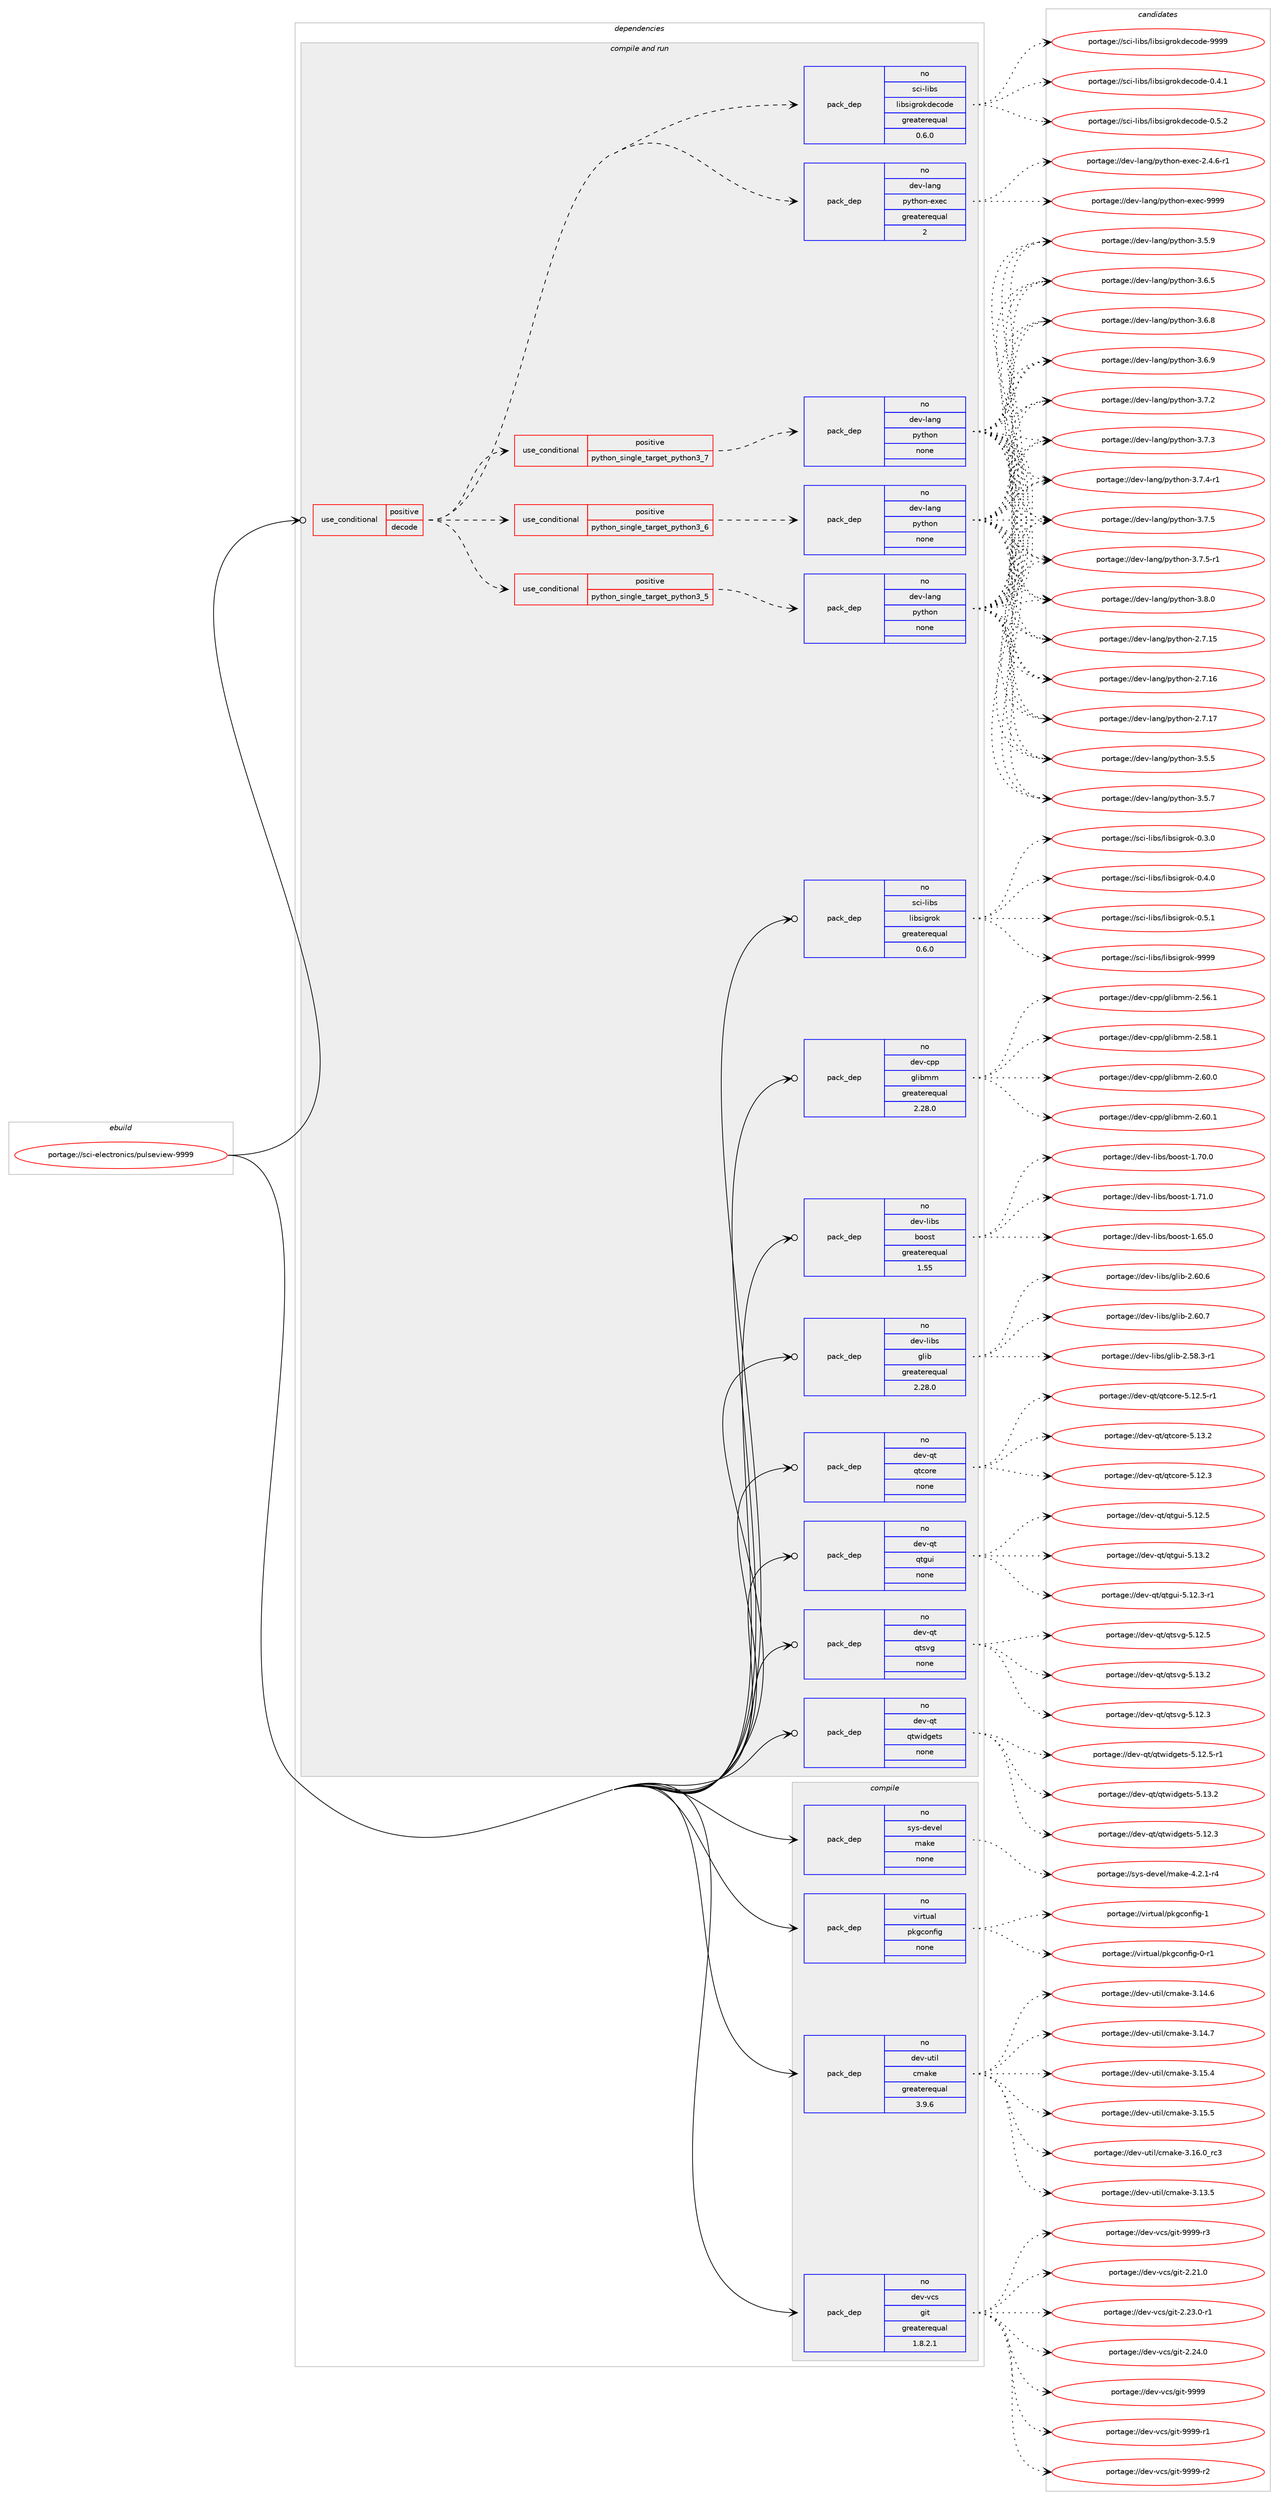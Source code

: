 digraph prolog {

# *************
# Graph options
# *************

newrank=true;
concentrate=true;
compound=true;
graph [rankdir=LR,fontname=Helvetica,fontsize=10,ranksep=1.5];#, ranksep=2.5, nodesep=0.2];
edge  [arrowhead=vee];
node  [fontname=Helvetica,fontsize=10];

# **********
# The ebuild
# **********

subgraph cluster_leftcol {
color=gray;
rank=same;
label=<<i>ebuild</i>>;
id [label="portage://sci-electronics/pulseview-9999", color=red, width=4, href="../sci-electronics/pulseview-9999.svg"];
}

# ****************
# The dependencies
# ****************

subgraph cluster_midcol {
color=gray;
label=<<i>dependencies</i>>;
subgraph cluster_compile {
fillcolor="#eeeeee";
style=filled;
label=<<i>compile</i>>;
subgraph pack284305 {
dependency386604 [label=<<TABLE BORDER="0" CELLBORDER="1" CELLSPACING="0" CELLPADDING="4" WIDTH="220"><TR><TD ROWSPAN="6" CELLPADDING="30">pack_dep</TD></TR><TR><TD WIDTH="110">no</TD></TR><TR><TD>dev-util</TD></TR><TR><TD>cmake</TD></TR><TR><TD>greaterequal</TD></TR><TR><TD>3.9.6</TD></TR></TABLE>>, shape=none, color=blue];
}
id:e -> dependency386604:w [weight=20,style="solid",arrowhead="vee"];
subgraph pack284306 {
dependency386605 [label=<<TABLE BORDER="0" CELLBORDER="1" CELLSPACING="0" CELLPADDING="4" WIDTH="220"><TR><TD ROWSPAN="6" CELLPADDING="30">pack_dep</TD></TR><TR><TD WIDTH="110">no</TD></TR><TR><TD>dev-vcs</TD></TR><TR><TD>git</TD></TR><TR><TD>greaterequal</TD></TR><TR><TD>1.8.2.1</TD></TR></TABLE>>, shape=none, color=blue];
}
id:e -> dependency386605:w [weight=20,style="solid",arrowhead="vee"];
subgraph pack284307 {
dependency386606 [label=<<TABLE BORDER="0" CELLBORDER="1" CELLSPACING="0" CELLPADDING="4" WIDTH="220"><TR><TD ROWSPAN="6" CELLPADDING="30">pack_dep</TD></TR><TR><TD WIDTH="110">no</TD></TR><TR><TD>sys-devel</TD></TR><TR><TD>make</TD></TR><TR><TD>none</TD></TR><TR><TD></TD></TR></TABLE>>, shape=none, color=blue];
}
id:e -> dependency386606:w [weight=20,style="solid",arrowhead="vee"];
subgraph pack284308 {
dependency386607 [label=<<TABLE BORDER="0" CELLBORDER="1" CELLSPACING="0" CELLPADDING="4" WIDTH="220"><TR><TD ROWSPAN="6" CELLPADDING="30">pack_dep</TD></TR><TR><TD WIDTH="110">no</TD></TR><TR><TD>virtual</TD></TR><TR><TD>pkgconfig</TD></TR><TR><TD>none</TD></TR><TR><TD></TD></TR></TABLE>>, shape=none, color=blue];
}
id:e -> dependency386607:w [weight=20,style="solid",arrowhead="vee"];
}
subgraph cluster_compileandrun {
fillcolor="#eeeeee";
style=filled;
label=<<i>compile and run</i>>;
subgraph cond95745 {
dependency386608 [label=<<TABLE BORDER="0" CELLBORDER="1" CELLSPACING="0" CELLPADDING="4"><TR><TD ROWSPAN="3" CELLPADDING="10">use_conditional</TD></TR><TR><TD>positive</TD></TR><TR><TD>decode</TD></TR></TABLE>>, shape=none, color=red];
subgraph pack284309 {
dependency386609 [label=<<TABLE BORDER="0" CELLBORDER="1" CELLSPACING="0" CELLPADDING="4" WIDTH="220"><TR><TD ROWSPAN="6" CELLPADDING="30">pack_dep</TD></TR><TR><TD WIDTH="110">no</TD></TR><TR><TD>sci-libs</TD></TR><TR><TD>libsigrokdecode</TD></TR><TR><TD>greaterequal</TD></TR><TR><TD>0.6.0</TD></TR></TABLE>>, shape=none, color=blue];
}
dependency386608:e -> dependency386609:w [weight=20,style="dashed",arrowhead="vee"];
subgraph cond95746 {
dependency386610 [label=<<TABLE BORDER="0" CELLBORDER="1" CELLSPACING="0" CELLPADDING="4"><TR><TD ROWSPAN="3" CELLPADDING="10">use_conditional</TD></TR><TR><TD>positive</TD></TR><TR><TD>python_single_target_python3_5</TD></TR></TABLE>>, shape=none, color=red];
subgraph pack284310 {
dependency386611 [label=<<TABLE BORDER="0" CELLBORDER="1" CELLSPACING="0" CELLPADDING="4" WIDTH="220"><TR><TD ROWSPAN="6" CELLPADDING="30">pack_dep</TD></TR><TR><TD WIDTH="110">no</TD></TR><TR><TD>dev-lang</TD></TR><TR><TD>python</TD></TR><TR><TD>none</TD></TR><TR><TD></TD></TR></TABLE>>, shape=none, color=blue];
}
dependency386610:e -> dependency386611:w [weight=20,style="dashed",arrowhead="vee"];
}
dependency386608:e -> dependency386610:w [weight=20,style="dashed",arrowhead="vee"];
subgraph cond95747 {
dependency386612 [label=<<TABLE BORDER="0" CELLBORDER="1" CELLSPACING="0" CELLPADDING="4"><TR><TD ROWSPAN="3" CELLPADDING="10">use_conditional</TD></TR><TR><TD>positive</TD></TR><TR><TD>python_single_target_python3_6</TD></TR></TABLE>>, shape=none, color=red];
subgraph pack284311 {
dependency386613 [label=<<TABLE BORDER="0" CELLBORDER="1" CELLSPACING="0" CELLPADDING="4" WIDTH="220"><TR><TD ROWSPAN="6" CELLPADDING="30">pack_dep</TD></TR><TR><TD WIDTH="110">no</TD></TR><TR><TD>dev-lang</TD></TR><TR><TD>python</TD></TR><TR><TD>none</TD></TR><TR><TD></TD></TR></TABLE>>, shape=none, color=blue];
}
dependency386612:e -> dependency386613:w [weight=20,style="dashed",arrowhead="vee"];
}
dependency386608:e -> dependency386612:w [weight=20,style="dashed",arrowhead="vee"];
subgraph cond95748 {
dependency386614 [label=<<TABLE BORDER="0" CELLBORDER="1" CELLSPACING="0" CELLPADDING="4"><TR><TD ROWSPAN="3" CELLPADDING="10">use_conditional</TD></TR><TR><TD>positive</TD></TR><TR><TD>python_single_target_python3_7</TD></TR></TABLE>>, shape=none, color=red];
subgraph pack284312 {
dependency386615 [label=<<TABLE BORDER="0" CELLBORDER="1" CELLSPACING="0" CELLPADDING="4" WIDTH="220"><TR><TD ROWSPAN="6" CELLPADDING="30">pack_dep</TD></TR><TR><TD WIDTH="110">no</TD></TR><TR><TD>dev-lang</TD></TR><TR><TD>python</TD></TR><TR><TD>none</TD></TR><TR><TD></TD></TR></TABLE>>, shape=none, color=blue];
}
dependency386614:e -> dependency386615:w [weight=20,style="dashed",arrowhead="vee"];
}
dependency386608:e -> dependency386614:w [weight=20,style="dashed",arrowhead="vee"];
subgraph pack284313 {
dependency386616 [label=<<TABLE BORDER="0" CELLBORDER="1" CELLSPACING="0" CELLPADDING="4" WIDTH="220"><TR><TD ROWSPAN="6" CELLPADDING="30">pack_dep</TD></TR><TR><TD WIDTH="110">no</TD></TR><TR><TD>dev-lang</TD></TR><TR><TD>python-exec</TD></TR><TR><TD>greaterequal</TD></TR><TR><TD>2</TD></TR></TABLE>>, shape=none, color=blue];
}
dependency386608:e -> dependency386616:w [weight=20,style="dashed",arrowhead="vee"];
}
id:e -> dependency386608:w [weight=20,style="solid",arrowhead="odotvee"];
subgraph pack284314 {
dependency386617 [label=<<TABLE BORDER="0" CELLBORDER="1" CELLSPACING="0" CELLPADDING="4" WIDTH="220"><TR><TD ROWSPAN="6" CELLPADDING="30">pack_dep</TD></TR><TR><TD WIDTH="110">no</TD></TR><TR><TD>dev-cpp</TD></TR><TR><TD>glibmm</TD></TR><TR><TD>greaterequal</TD></TR><TR><TD>2.28.0</TD></TR></TABLE>>, shape=none, color=blue];
}
id:e -> dependency386617:w [weight=20,style="solid",arrowhead="odotvee"];
subgraph pack284315 {
dependency386618 [label=<<TABLE BORDER="0" CELLBORDER="1" CELLSPACING="0" CELLPADDING="4" WIDTH="220"><TR><TD ROWSPAN="6" CELLPADDING="30">pack_dep</TD></TR><TR><TD WIDTH="110">no</TD></TR><TR><TD>dev-libs</TD></TR><TR><TD>boost</TD></TR><TR><TD>greaterequal</TD></TR><TR><TD>1.55</TD></TR></TABLE>>, shape=none, color=blue];
}
id:e -> dependency386618:w [weight=20,style="solid",arrowhead="odotvee"];
subgraph pack284316 {
dependency386619 [label=<<TABLE BORDER="0" CELLBORDER="1" CELLSPACING="0" CELLPADDING="4" WIDTH="220"><TR><TD ROWSPAN="6" CELLPADDING="30">pack_dep</TD></TR><TR><TD WIDTH="110">no</TD></TR><TR><TD>dev-libs</TD></TR><TR><TD>glib</TD></TR><TR><TD>greaterequal</TD></TR><TR><TD>2.28.0</TD></TR></TABLE>>, shape=none, color=blue];
}
id:e -> dependency386619:w [weight=20,style="solid",arrowhead="odotvee"];
subgraph pack284317 {
dependency386620 [label=<<TABLE BORDER="0" CELLBORDER="1" CELLSPACING="0" CELLPADDING="4" WIDTH="220"><TR><TD ROWSPAN="6" CELLPADDING="30">pack_dep</TD></TR><TR><TD WIDTH="110">no</TD></TR><TR><TD>dev-qt</TD></TR><TR><TD>qtcore</TD></TR><TR><TD>none</TD></TR><TR><TD></TD></TR></TABLE>>, shape=none, color=blue];
}
id:e -> dependency386620:w [weight=20,style="solid",arrowhead="odotvee"];
subgraph pack284318 {
dependency386621 [label=<<TABLE BORDER="0" CELLBORDER="1" CELLSPACING="0" CELLPADDING="4" WIDTH="220"><TR><TD ROWSPAN="6" CELLPADDING="30">pack_dep</TD></TR><TR><TD WIDTH="110">no</TD></TR><TR><TD>dev-qt</TD></TR><TR><TD>qtgui</TD></TR><TR><TD>none</TD></TR><TR><TD></TD></TR></TABLE>>, shape=none, color=blue];
}
id:e -> dependency386621:w [weight=20,style="solid",arrowhead="odotvee"];
subgraph pack284319 {
dependency386622 [label=<<TABLE BORDER="0" CELLBORDER="1" CELLSPACING="0" CELLPADDING="4" WIDTH="220"><TR><TD ROWSPAN="6" CELLPADDING="30">pack_dep</TD></TR><TR><TD WIDTH="110">no</TD></TR><TR><TD>dev-qt</TD></TR><TR><TD>qtsvg</TD></TR><TR><TD>none</TD></TR><TR><TD></TD></TR></TABLE>>, shape=none, color=blue];
}
id:e -> dependency386622:w [weight=20,style="solid",arrowhead="odotvee"];
subgraph pack284320 {
dependency386623 [label=<<TABLE BORDER="0" CELLBORDER="1" CELLSPACING="0" CELLPADDING="4" WIDTH="220"><TR><TD ROWSPAN="6" CELLPADDING="30">pack_dep</TD></TR><TR><TD WIDTH="110">no</TD></TR><TR><TD>dev-qt</TD></TR><TR><TD>qtwidgets</TD></TR><TR><TD>none</TD></TR><TR><TD></TD></TR></TABLE>>, shape=none, color=blue];
}
id:e -> dependency386623:w [weight=20,style="solid",arrowhead="odotvee"];
subgraph pack284321 {
dependency386624 [label=<<TABLE BORDER="0" CELLBORDER="1" CELLSPACING="0" CELLPADDING="4" WIDTH="220"><TR><TD ROWSPAN="6" CELLPADDING="30">pack_dep</TD></TR><TR><TD WIDTH="110">no</TD></TR><TR><TD>sci-libs</TD></TR><TR><TD>libsigrok</TD></TR><TR><TD>greaterequal</TD></TR><TR><TD>0.6.0</TD></TR></TABLE>>, shape=none, color=blue];
}
id:e -> dependency386624:w [weight=20,style="solid",arrowhead="odotvee"];
}
subgraph cluster_run {
fillcolor="#eeeeee";
style=filled;
label=<<i>run</i>>;
}
}

# **************
# The candidates
# **************

subgraph cluster_choices {
rank=same;
color=gray;
label=<<i>candidates</i>>;

subgraph choice284305 {
color=black;
nodesep=1;
choiceportage1001011184511711610510847991099710710145514649514653 [label="portage://dev-util/cmake-3.13.5", color=red, width=4,href="../dev-util/cmake-3.13.5.svg"];
choiceportage1001011184511711610510847991099710710145514649524654 [label="portage://dev-util/cmake-3.14.6", color=red, width=4,href="../dev-util/cmake-3.14.6.svg"];
choiceportage1001011184511711610510847991099710710145514649524655 [label="portage://dev-util/cmake-3.14.7", color=red, width=4,href="../dev-util/cmake-3.14.7.svg"];
choiceportage1001011184511711610510847991099710710145514649534652 [label="portage://dev-util/cmake-3.15.4", color=red, width=4,href="../dev-util/cmake-3.15.4.svg"];
choiceportage1001011184511711610510847991099710710145514649534653 [label="portage://dev-util/cmake-3.15.5", color=red, width=4,href="../dev-util/cmake-3.15.5.svg"];
choiceportage1001011184511711610510847991099710710145514649544648951149951 [label="portage://dev-util/cmake-3.16.0_rc3", color=red, width=4,href="../dev-util/cmake-3.16.0_rc3.svg"];
dependency386604:e -> choiceportage1001011184511711610510847991099710710145514649514653:w [style=dotted,weight="100"];
dependency386604:e -> choiceportage1001011184511711610510847991099710710145514649524654:w [style=dotted,weight="100"];
dependency386604:e -> choiceportage1001011184511711610510847991099710710145514649524655:w [style=dotted,weight="100"];
dependency386604:e -> choiceportage1001011184511711610510847991099710710145514649534652:w [style=dotted,weight="100"];
dependency386604:e -> choiceportage1001011184511711610510847991099710710145514649534653:w [style=dotted,weight="100"];
dependency386604:e -> choiceportage1001011184511711610510847991099710710145514649544648951149951:w [style=dotted,weight="100"];
}
subgraph choice284306 {
color=black;
nodesep=1;
choiceportage10010111845118991154710310511645504650494648 [label="portage://dev-vcs/git-2.21.0", color=red, width=4,href="../dev-vcs/git-2.21.0.svg"];
choiceportage100101118451189911547103105116455046505146484511449 [label="portage://dev-vcs/git-2.23.0-r1", color=red, width=4,href="../dev-vcs/git-2.23.0-r1.svg"];
choiceportage10010111845118991154710310511645504650524648 [label="portage://dev-vcs/git-2.24.0", color=red, width=4,href="../dev-vcs/git-2.24.0.svg"];
choiceportage1001011184511899115471031051164557575757 [label="portage://dev-vcs/git-9999", color=red, width=4,href="../dev-vcs/git-9999.svg"];
choiceportage10010111845118991154710310511645575757574511449 [label="portage://dev-vcs/git-9999-r1", color=red, width=4,href="../dev-vcs/git-9999-r1.svg"];
choiceportage10010111845118991154710310511645575757574511450 [label="portage://dev-vcs/git-9999-r2", color=red, width=4,href="../dev-vcs/git-9999-r2.svg"];
choiceportage10010111845118991154710310511645575757574511451 [label="portage://dev-vcs/git-9999-r3", color=red, width=4,href="../dev-vcs/git-9999-r3.svg"];
dependency386605:e -> choiceportage10010111845118991154710310511645504650494648:w [style=dotted,weight="100"];
dependency386605:e -> choiceportage100101118451189911547103105116455046505146484511449:w [style=dotted,weight="100"];
dependency386605:e -> choiceportage10010111845118991154710310511645504650524648:w [style=dotted,weight="100"];
dependency386605:e -> choiceportage1001011184511899115471031051164557575757:w [style=dotted,weight="100"];
dependency386605:e -> choiceportage10010111845118991154710310511645575757574511449:w [style=dotted,weight="100"];
dependency386605:e -> choiceportage10010111845118991154710310511645575757574511450:w [style=dotted,weight="100"];
dependency386605:e -> choiceportage10010111845118991154710310511645575757574511451:w [style=dotted,weight="100"];
}
subgraph choice284307 {
color=black;
nodesep=1;
choiceportage1151211154510010111810110847109971071014552465046494511452 [label="portage://sys-devel/make-4.2.1-r4", color=red, width=4,href="../sys-devel/make-4.2.1-r4.svg"];
dependency386606:e -> choiceportage1151211154510010111810110847109971071014552465046494511452:w [style=dotted,weight="100"];
}
subgraph choice284308 {
color=black;
nodesep=1;
choiceportage11810511411611797108471121071039911111010210510345484511449 [label="portage://virtual/pkgconfig-0-r1", color=red, width=4,href="../virtual/pkgconfig-0-r1.svg"];
choiceportage1181051141161179710847112107103991111101021051034549 [label="portage://virtual/pkgconfig-1", color=red, width=4,href="../virtual/pkgconfig-1.svg"];
dependency386607:e -> choiceportage11810511411611797108471121071039911111010210510345484511449:w [style=dotted,weight="100"];
dependency386607:e -> choiceportage1181051141161179710847112107103991111101021051034549:w [style=dotted,weight="100"];
}
subgraph choice284309 {
color=black;
nodesep=1;
choiceportage115991054510810598115471081059811510510311411110710010199111100101454846524649 [label="portage://sci-libs/libsigrokdecode-0.4.1", color=red, width=4,href="../sci-libs/libsigrokdecode-0.4.1.svg"];
choiceportage115991054510810598115471081059811510510311411110710010199111100101454846534650 [label="portage://sci-libs/libsigrokdecode-0.5.2", color=red, width=4,href="../sci-libs/libsigrokdecode-0.5.2.svg"];
choiceportage1159910545108105981154710810598115105103114111107100101991111001014557575757 [label="portage://sci-libs/libsigrokdecode-9999", color=red, width=4,href="../sci-libs/libsigrokdecode-9999.svg"];
dependency386609:e -> choiceportage115991054510810598115471081059811510510311411110710010199111100101454846524649:w [style=dotted,weight="100"];
dependency386609:e -> choiceportage115991054510810598115471081059811510510311411110710010199111100101454846534650:w [style=dotted,weight="100"];
dependency386609:e -> choiceportage1159910545108105981154710810598115105103114111107100101991111001014557575757:w [style=dotted,weight="100"];
}
subgraph choice284310 {
color=black;
nodesep=1;
choiceportage10010111845108971101034711212111610411111045504655464953 [label="portage://dev-lang/python-2.7.15", color=red, width=4,href="../dev-lang/python-2.7.15.svg"];
choiceportage10010111845108971101034711212111610411111045504655464954 [label="portage://dev-lang/python-2.7.16", color=red, width=4,href="../dev-lang/python-2.7.16.svg"];
choiceportage10010111845108971101034711212111610411111045504655464955 [label="portage://dev-lang/python-2.7.17", color=red, width=4,href="../dev-lang/python-2.7.17.svg"];
choiceportage100101118451089711010347112121116104111110455146534653 [label="portage://dev-lang/python-3.5.5", color=red, width=4,href="../dev-lang/python-3.5.5.svg"];
choiceportage100101118451089711010347112121116104111110455146534655 [label="portage://dev-lang/python-3.5.7", color=red, width=4,href="../dev-lang/python-3.5.7.svg"];
choiceportage100101118451089711010347112121116104111110455146534657 [label="portage://dev-lang/python-3.5.9", color=red, width=4,href="../dev-lang/python-3.5.9.svg"];
choiceportage100101118451089711010347112121116104111110455146544653 [label="portage://dev-lang/python-3.6.5", color=red, width=4,href="../dev-lang/python-3.6.5.svg"];
choiceportage100101118451089711010347112121116104111110455146544656 [label="portage://dev-lang/python-3.6.8", color=red, width=4,href="../dev-lang/python-3.6.8.svg"];
choiceportage100101118451089711010347112121116104111110455146544657 [label="portage://dev-lang/python-3.6.9", color=red, width=4,href="../dev-lang/python-3.6.9.svg"];
choiceportage100101118451089711010347112121116104111110455146554650 [label="portage://dev-lang/python-3.7.2", color=red, width=4,href="../dev-lang/python-3.7.2.svg"];
choiceportage100101118451089711010347112121116104111110455146554651 [label="portage://dev-lang/python-3.7.3", color=red, width=4,href="../dev-lang/python-3.7.3.svg"];
choiceportage1001011184510897110103471121211161041111104551465546524511449 [label="portage://dev-lang/python-3.7.4-r1", color=red, width=4,href="../dev-lang/python-3.7.4-r1.svg"];
choiceportage100101118451089711010347112121116104111110455146554653 [label="portage://dev-lang/python-3.7.5", color=red, width=4,href="../dev-lang/python-3.7.5.svg"];
choiceportage1001011184510897110103471121211161041111104551465546534511449 [label="portage://dev-lang/python-3.7.5-r1", color=red, width=4,href="../dev-lang/python-3.7.5-r1.svg"];
choiceportage100101118451089711010347112121116104111110455146564648 [label="portage://dev-lang/python-3.8.0", color=red, width=4,href="../dev-lang/python-3.8.0.svg"];
dependency386611:e -> choiceportage10010111845108971101034711212111610411111045504655464953:w [style=dotted,weight="100"];
dependency386611:e -> choiceportage10010111845108971101034711212111610411111045504655464954:w [style=dotted,weight="100"];
dependency386611:e -> choiceportage10010111845108971101034711212111610411111045504655464955:w [style=dotted,weight="100"];
dependency386611:e -> choiceportage100101118451089711010347112121116104111110455146534653:w [style=dotted,weight="100"];
dependency386611:e -> choiceportage100101118451089711010347112121116104111110455146534655:w [style=dotted,weight="100"];
dependency386611:e -> choiceportage100101118451089711010347112121116104111110455146534657:w [style=dotted,weight="100"];
dependency386611:e -> choiceportage100101118451089711010347112121116104111110455146544653:w [style=dotted,weight="100"];
dependency386611:e -> choiceportage100101118451089711010347112121116104111110455146544656:w [style=dotted,weight="100"];
dependency386611:e -> choiceportage100101118451089711010347112121116104111110455146544657:w [style=dotted,weight="100"];
dependency386611:e -> choiceportage100101118451089711010347112121116104111110455146554650:w [style=dotted,weight="100"];
dependency386611:e -> choiceportage100101118451089711010347112121116104111110455146554651:w [style=dotted,weight="100"];
dependency386611:e -> choiceportage1001011184510897110103471121211161041111104551465546524511449:w [style=dotted,weight="100"];
dependency386611:e -> choiceportage100101118451089711010347112121116104111110455146554653:w [style=dotted,weight="100"];
dependency386611:e -> choiceportage1001011184510897110103471121211161041111104551465546534511449:w [style=dotted,weight="100"];
dependency386611:e -> choiceportage100101118451089711010347112121116104111110455146564648:w [style=dotted,weight="100"];
}
subgraph choice284311 {
color=black;
nodesep=1;
choiceportage10010111845108971101034711212111610411111045504655464953 [label="portage://dev-lang/python-2.7.15", color=red, width=4,href="../dev-lang/python-2.7.15.svg"];
choiceportage10010111845108971101034711212111610411111045504655464954 [label="portage://dev-lang/python-2.7.16", color=red, width=4,href="../dev-lang/python-2.7.16.svg"];
choiceportage10010111845108971101034711212111610411111045504655464955 [label="portage://dev-lang/python-2.7.17", color=red, width=4,href="../dev-lang/python-2.7.17.svg"];
choiceportage100101118451089711010347112121116104111110455146534653 [label="portage://dev-lang/python-3.5.5", color=red, width=4,href="../dev-lang/python-3.5.5.svg"];
choiceportage100101118451089711010347112121116104111110455146534655 [label="portage://dev-lang/python-3.5.7", color=red, width=4,href="../dev-lang/python-3.5.7.svg"];
choiceportage100101118451089711010347112121116104111110455146534657 [label="portage://dev-lang/python-3.5.9", color=red, width=4,href="../dev-lang/python-3.5.9.svg"];
choiceportage100101118451089711010347112121116104111110455146544653 [label="portage://dev-lang/python-3.6.5", color=red, width=4,href="../dev-lang/python-3.6.5.svg"];
choiceportage100101118451089711010347112121116104111110455146544656 [label="portage://dev-lang/python-3.6.8", color=red, width=4,href="../dev-lang/python-3.6.8.svg"];
choiceportage100101118451089711010347112121116104111110455146544657 [label="portage://dev-lang/python-3.6.9", color=red, width=4,href="../dev-lang/python-3.6.9.svg"];
choiceportage100101118451089711010347112121116104111110455146554650 [label="portage://dev-lang/python-3.7.2", color=red, width=4,href="../dev-lang/python-3.7.2.svg"];
choiceportage100101118451089711010347112121116104111110455146554651 [label="portage://dev-lang/python-3.7.3", color=red, width=4,href="../dev-lang/python-3.7.3.svg"];
choiceportage1001011184510897110103471121211161041111104551465546524511449 [label="portage://dev-lang/python-3.7.4-r1", color=red, width=4,href="../dev-lang/python-3.7.4-r1.svg"];
choiceportage100101118451089711010347112121116104111110455146554653 [label="portage://dev-lang/python-3.7.5", color=red, width=4,href="../dev-lang/python-3.7.5.svg"];
choiceportage1001011184510897110103471121211161041111104551465546534511449 [label="portage://dev-lang/python-3.7.5-r1", color=red, width=4,href="../dev-lang/python-3.7.5-r1.svg"];
choiceportage100101118451089711010347112121116104111110455146564648 [label="portage://dev-lang/python-3.8.0", color=red, width=4,href="../dev-lang/python-3.8.0.svg"];
dependency386613:e -> choiceportage10010111845108971101034711212111610411111045504655464953:w [style=dotted,weight="100"];
dependency386613:e -> choiceportage10010111845108971101034711212111610411111045504655464954:w [style=dotted,weight="100"];
dependency386613:e -> choiceportage10010111845108971101034711212111610411111045504655464955:w [style=dotted,weight="100"];
dependency386613:e -> choiceportage100101118451089711010347112121116104111110455146534653:w [style=dotted,weight="100"];
dependency386613:e -> choiceportage100101118451089711010347112121116104111110455146534655:w [style=dotted,weight="100"];
dependency386613:e -> choiceportage100101118451089711010347112121116104111110455146534657:w [style=dotted,weight="100"];
dependency386613:e -> choiceportage100101118451089711010347112121116104111110455146544653:w [style=dotted,weight="100"];
dependency386613:e -> choiceportage100101118451089711010347112121116104111110455146544656:w [style=dotted,weight="100"];
dependency386613:e -> choiceportage100101118451089711010347112121116104111110455146544657:w [style=dotted,weight="100"];
dependency386613:e -> choiceportage100101118451089711010347112121116104111110455146554650:w [style=dotted,weight="100"];
dependency386613:e -> choiceportage100101118451089711010347112121116104111110455146554651:w [style=dotted,weight="100"];
dependency386613:e -> choiceportage1001011184510897110103471121211161041111104551465546524511449:w [style=dotted,weight="100"];
dependency386613:e -> choiceportage100101118451089711010347112121116104111110455146554653:w [style=dotted,weight="100"];
dependency386613:e -> choiceportage1001011184510897110103471121211161041111104551465546534511449:w [style=dotted,weight="100"];
dependency386613:e -> choiceportage100101118451089711010347112121116104111110455146564648:w [style=dotted,weight="100"];
}
subgraph choice284312 {
color=black;
nodesep=1;
choiceportage10010111845108971101034711212111610411111045504655464953 [label="portage://dev-lang/python-2.7.15", color=red, width=4,href="../dev-lang/python-2.7.15.svg"];
choiceportage10010111845108971101034711212111610411111045504655464954 [label="portage://dev-lang/python-2.7.16", color=red, width=4,href="../dev-lang/python-2.7.16.svg"];
choiceportage10010111845108971101034711212111610411111045504655464955 [label="portage://dev-lang/python-2.7.17", color=red, width=4,href="../dev-lang/python-2.7.17.svg"];
choiceportage100101118451089711010347112121116104111110455146534653 [label="portage://dev-lang/python-3.5.5", color=red, width=4,href="../dev-lang/python-3.5.5.svg"];
choiceportage100101118451089711010347112121116104111110455146534655 [label="portage://dev-lang/python-3.5.7", color=red, width=4,href="../dev-lang/python-3.5.7.svg"];
choiceportage100101118451089711010347112121116104111110455146534657 [label="portage://dev-lang/python-3.5.9", color=red, width=4,href="../dev-lang/python-3.5.9.svg"];
choiceportage100101118451089711010347112121116104111110455146544653 [label="portage://dev-lang/python-3.6.5", color=red, width=4,href="../dev-lang/python-3.6.5.svg"];
choiceportage100101118451089711010347112121116104111110455146544656 [label="portage://dev-lang/python-3.6.8", color=red, width=4,href="../dev-lang/python-3.6.8.svg"];
choiceportage100101118451089711010347112121116104111110455146544657 [label="portage://dev-lang/python-3.6.9", color=red, width=4,href="../dev-lang/python-3.6.9.svg"];
choiceportage100101118451089711010347112121116104111110455146554650 [label="portage://dev-lang/python-3.7.2", color=red, width=4,href="../dev-lang/python-3.7.2.svg"];
choiceportage100101118451089711010347112121116104111110455146554651 [label="portage://dev-lang/python-3.7.3", color=red, width=4,href="../dev-lang/python-3.7.3.svg"];
choiceportage1001011184510897110103471121211161041111104551465546524511449 [label="portage://dev-lang/python-3.7.4-r1", color=red, width=4,href="../dev-lang/python-3.7.4-r1.svg"];
choiceportage100101118451089711010347112121116104111110455146554653 [label="portage://dev-lang/python-3.7.5", color=red, width=4,href="../dev-lang/python-3.7.5.svg"];
choiceportage1001011184510897110103471121211161041111104551465546534511449 [label="portage://dev-lang/python-3.7.5-r1", color=red, width=4,href="../dev-lang/python-3.7.5-r1.svg"];
choiceportage100101118451089711010347112121116104111110455146564648 [label="portage://dev-lang/python-3.8.0", color=red, width=4,href="../dev-lang/python-3.8.0.svg"];
dependency386615:e -> choiceportage10010111845108971101034711212111610411111045504655464953:w [style=dotted,weight="100"];
dependency386615:e -> choiceportage10010111845108971101034711212111610411111045504655464954:w [style=dotted,weight="100"];
dependency386615:e -> choiceportage10010111845108971101034711212111610411111045504655464955:w [style=dotted,weight="100"];
dependency386615:e -> choiceportage100101118451089711010347112121116104111110455146534653:w [style=dotted,weight="100"];
dependency386615:e -> choiceportage100101118451089711010347112121116104111110455146534655:w [style=dotted,weight="100"];
dependency386615:e -> choiceportage100101118451089711010347112121116104111110455146534657:w [style=dotted,weight="100"];
dependency386615:e -> choiceportage100101118451089711010347112121116104111110455146544653:w [style=dotted,weight="100"];
dependency386615:e -> choiceportage100101118451089711010347112121116104111110455146544656:w [style=dotted,weight="100"];
dependency386615:e -> choiceportage100101118451089711010347112121116104111110455146544657:w [style=dotted,weight="100"];
dependency386615:e -> choiceportage100101118451089711010347112121116104111110455146554650:w [style=dotted,weight="100"];
dependency386615:e -> choiceportage100101118451089711010347112121116104111110455146554651:w [style=dotted,weight="100"];
dependency386615:e -> choiceportage1001011184510897110103471121211161041111104551465546524511449:w [style=dotted,weight="100"];
dependency386615:e -> choiceportage100101118451089711010347112121116104111110455146554653:w [style=dotted,weight="100"];
dependency386615:e -> choiceportage1001011184510897110103471121211161041111104551465546534511449:w [style=dotted,weight="100"];
dependency386615:e -> choiceportage100101118451089711010347112121116104111110455146564648:w [style=dotted,weight="100"];
}
subgraph choice284313 {
color=black;
nodesep=1;
choiceportage10010111845108971101034711212111610411111045101120101994550465246544511449 [label="portage://dev-lang/python-exec-2.4.6-r1", color=red, width=4,href="../dev-lang/python-exec-2.4.6-r1.svg"];
choiceportage10010111845108971101034711212111610411111045101120101994557575757 [label="portage://dev-lang/python-exec-9999", color=red, width=4,href="../dev-lang/python-exec-9999.svg"];
dependency386616:e -> choiceportage10010111845108971101034711212111610411111045101120101994550465246544511449:w [style=dotted,weight="100"];
dependency386616:e -> choiceportage10010111845108971101034711212111610411111045101120101994557575757:w [style=dotted,weight="100"];
}
subgraph choice284314 {
color=black;
nodesep=1;
choiceportage1001011184599112112471031081059810910945504653544649 [label="portage://dev-cpp/glibmm-2.56.1", color=red, width=4,href="../dev-cpp/glibmm-2.56.1.svg"];
choiceportage1001011184599112112471031081059810910945504653564649 [label="portage://dev-cpp/glibmm-2.58.1", color=red, width=4,href="../dev-cpp/glibmm-2.58.1.svg"];
choiceportage1001011184599112112471031081059810910945504654484648 [label="portage://dev-cpp/glibmm-2.60.0", color=red, width=4,href="../dev-cpp/glibmm-2.60.0.svg"];
choiceportage1001011184599112112471031081059810910945504654484649 [label="portage://dev-cpp/glibmm-2.60.1", color=red, width=4,href="../dev-cpp/glibmm-2.60.1.svg"];
dependency386617:e -> choiceportage1001011184599112112471031081059810910945504653544649:w [style=dotted,weight="100"];
dependency386617:e -> choiceportage1001011184599112112471031081059810910945504653564649:w [style=dotted,weight="100"];
dependency386617:e -> choiceportage1001011184599112112471031081059810910945504654484648:w [style=dotted,weight="100"];
dependency386617:e -> choiceportage1001011184599112112471031081059810910945504654484649:w [style=dotted,weight="100"];
}
subgraph choice284315 {
color=black;
nodesep=1;
choiceportage1001011184510810598115479811111111511645494654534648 [label="portage://dev-libs/boost-1.65.0", color=red, width=4,href="../dev-libs/boost-1.65.0.svg"];
choiceportage1001011184510810598115479811111111511645494655484648 [label="portage://dev-libs/boost-1.70.0", color=red, width=4,href="../dev-libs/boost-1.70.0.svg"];
choiceportage1001011184510810598115479811111111511645494655494648 [label="portage://dev-libs/boost-1.71.0", color=red, width=4,href="../dev-libs/boost-1.71.0.svg"];
dependency386618:e -> choiceportage1001011184510810598115479811111111511645494654534648:w [style=dotted,weight="100"];
dependency386618:e -> choiceportage1001011184510810598115479811111111511645494655484648:w [style=dotted,weight="100"];
dependency386618:e -> choiceportage1001011184510810598115479811111111511645494655494648:w [style=dotted,weight="100"];
}
subgraph choice284316 {
color=black;
nodesep=1;
choiceportage10010111845108105981154710310810598455046535646514511449 [label="portage://dev-libs/glib-2.58.3-r1", color=red, width=4,href="../dev-libs/glib-2.58.3-r1.svg"];
choiceportage1001011184510810598115471031081059845504654484654 [label="portage://dev-libs/glib-2.60.6", color=red, width=4,href="../dev-libs/glib-2.60.6.svg"];
choiceportage1001011184510810598115471031081059845504654484655 [label="portage://dev-libs/glib-2.60.7", color=red, width=4,href="../dev-libs/glib-2.60.7.svg"];
dependency386619:e -> choiceportage10010111845108105981154710310810598455046535646514511449:w [style=dotted,weight="100"];
dependency386619:e -> choiceportage1001011184510810598115471031081059845504654484654:w [style=dotted,weight="100"];
dependency386619:e -> choiceportage1001011184510810598115471031081059845504654484655:w [style=dotted,weight="100"];
}
subgraph choice284317 {
color=black;
nodesep=1;
choiceportage10010111845113116471131169911111410145534649504651 [label="portage://dev-qt/qtcore-5.12.3", color=red, width=4,href="../dev-qt/qtcore-5.12.3.svg"];
choiceportage100101118451131164711311699111114101455346495046534511449 [label="portage://dev-qt/qtcore-5.12.5-r1", color=red, width=4,href="../dev-qt/qtcore-5.12.5-r1.svg"];
choiceportage10010111845113116471131169911111410145534649514650 [label="portage://dev-qt/qtcore-5.13.2", color=red, width=4,href="../dev-qt/qtcore-5.13.2.svg"];
dependency386620:e -> choiceportage10010111845113116471131169911111410145534649504651:w [style=dotted,weight="100"];
dependency386620:e -> choiceportage100101118451131164711311699111114101455346495046534511449:w [style=dotted,weight="100"];
dependency386620:e -> choiceportage10010111845113116471131169911111410145534649514650:w [style=dotted,weight="100"];
}
subgraph choice284318 {
color=black;
nodesep=1;
choiceportage1001011184511311647113116103117105455346495046514511449 [label="portage://dev-qt/qtgui-5.12.3-r1", color=red, width=4,href="../dev-qt/qtgui-5.12.3-r1.svg"];
choiceportage100101118451131164711311610311710545534649504653 [label="portage://dev-qt/qtgui-5.12.5", color=red, width=4,href="../dev-qt/qtgui-5.12.5.svg"];
choiceportage100101118451131164711311610311710545534649514650 [label="portage://dev-qt/qtgui-5.13.2", color=red, width=4,href="../dev-qt/qtgui-5.13.2.svg"];
dependency386621:e -> choiceportage1001011184511311647113116103117105455346495046514511449:w [style=dotted,weight="100"];
dependency386621:e -> choiceportage100101118451131164711311610311710545534649504653:w [style=dotted,weight="100"];
dependency386621:e -> choiceportage100101118451131164711311610311710545534649514650:w [style=dotted,weight="100"];
}
subgraph choice284319 {
color=black;
nodesep=1;
choiceportage100101118451131164711311611511810345534649504651 [label="portage://dev-qt/qtsvg-5.12.3", color=red, width=4,href="../dev-qt/qtsvg-5.12.3.svg"];
choiceportage100101118451131164711311611511810345534649504653 [label="portage://dev-qt/qtsvg-5.12.5", color=red, width=4,href="../dev-qt/qtsvg-5.12.5.svg"];
choiceportage100101118451131164711311611511810345534649514650 [label="portage://dev-qt/qtsvg-5.13.2", color=red, width=4,href="../dev-qt/qtsvg-5.13.2.svg"];
dependency386622:e -> choiceportage100101118451131164711311611511810345534649504651:w [style=dotted,weight="100"];
dependency386622:e -> choiceportage100101118451131164711311611511810345534649504653:w [style=dotted,weight="100"];
dependency386622:e -> choiceportage100101118451131164711311611511810345534649514650:w [style=dotted,weight="100"];
}
subgraph choice284320 {
color=black;
nodesep=1;
choiceportage100101118451131164711311611910510010310111611545534649504651 [label="portage://dev-qt/qtwidgets-5.12.3", color=red, width=4,href="../dev-qt/qtwidgets-5.12.3.svg"];
choiceportage1001011184511311647113116119105100103101116115455346495046534511449 [label="portage://dev-qt/qtwidgets-5.12.5-r1", color=red, width=4,href="../dev-qt/qtwidgets-5.12.5-r1.svg"];
choiceportage100101118451131164711311611910510010310111611545534649514650 [label="portage://dev-qt/qtwidgets-5.13.2", color=red, width=4,href="../dev-qt/qtwidgets-5.13.2.svg"];
dependency386623:e -> choiceportage100101118451131164711311611910510010310111611545534649504651:w [style=dotted,weight="100"];
dependency386623:e -> choiceportage1001011184511311647113116119105100103101116115455346495046534511449:w [style=dotted,weight="100"];
dependency386623:e -> choiceportage100101118451131164711311611910510010310111611545534649514650:w [style=dotted,weight="100"];
}
subgraph choice284321 {
color=black;
nodesep=1;
choiceportage1159910545108105981154710810598115105103114111107454846514648 [label="portage://sci-libs/libsigrok-0.3.0", color=red, width=4,href="../sci-libs/libsigrok-0.3.0.svg"];
choiceportage1159910545108105981154710810598115105103114111107454846524648 [label="portage://sci-libs/libsigrok-0.4.0", color=red, width=4,href="../sci-libs/libsigrok-0.4.0.svg"];
choiceportage1159910545108105981154710810598115105103114111107454846534649 [label="portage://sci-libs/libsigrok-0.5.1", color=red, width=4,href="../sci-libs/libsigrok-0.5.1.svg"];
choiceportage11599105451081059811547108105981151051031141111074557575757 [label="portage://sci-libs/libsigrok-9999", color=red, width=4,href="../sci-libs/libsigrok-9999.svg"];
dependency386624:e -> choiceportage1159910545108105981154710810598115105103114111107454846514648:w [style=dotted,weight="100"];
dependency386624:e -> choiceportage1159910545108105981154710810598115105103114111107454846524648:w [style=dotted,weight="100"];
dependency386624:e -> choiceportage1159910545108105981154710810598115105103114111107454846534649:w [style=dotted,weight="100"];
dependency386624:e -> choiceportage11599105451081059811547108105981151051031141111074557575757:w [style=dotted,weight="100"];
}
}

}
